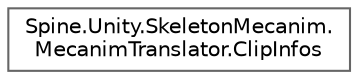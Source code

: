 digraph "类继承关系图"
{
 // LATEX_PDF_SIZE
  bgcolor="transparent";
  edge [fontname=Helvetica,fontsize=10,labelfontname=Helvetica,labelfontsize=10];
  node [fontname=Helvetica,fontsize=10,shape=box,height=0.2,width=0.4];
  rankdir="LR";
  Node0 [id="Node000000",label="Spine.Unity.SkeletonMecanim.\lMecanimTranslator.ClipInfos",height=0.2,width=0.4,color="grey40", fillcolor="white", style="filled",URL="$class_spine_1_1_unity_1_1_skeleton_mecanim_1_1_mecanim_translator_1_1_clip_infos.html",tooltip=" "];
}
